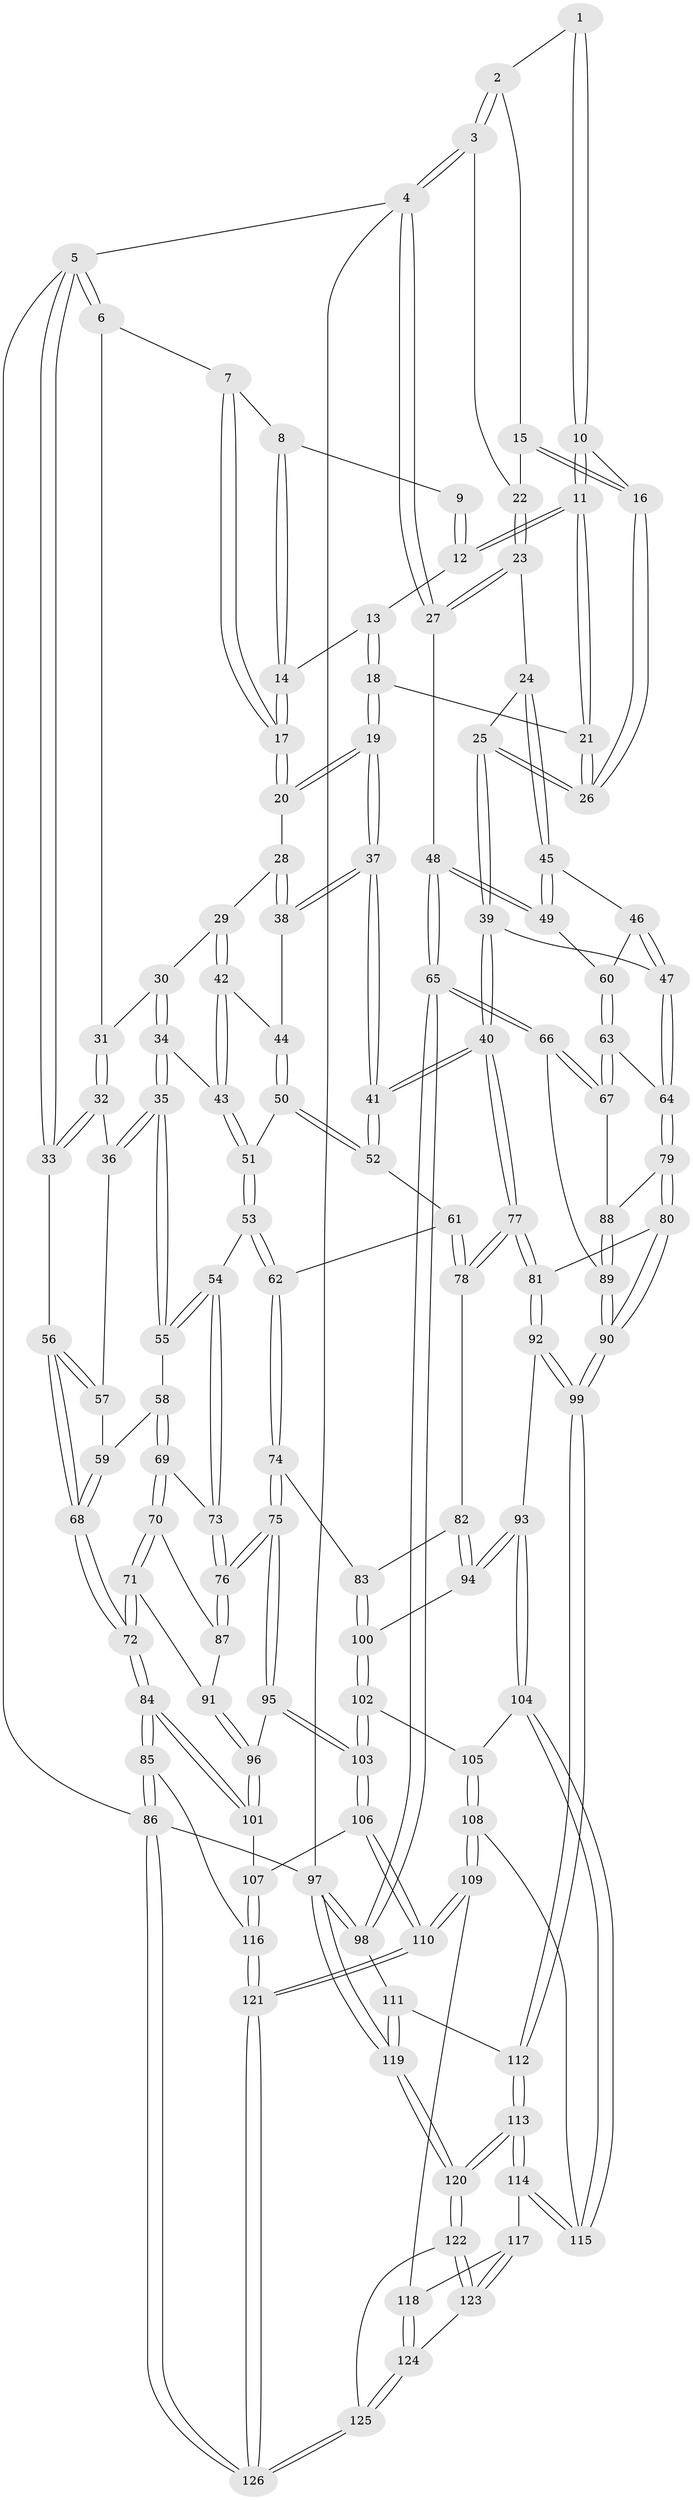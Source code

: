 // Generated by graph-tools (version 1.1) at 2025/27/03/15/25 16:27:56]
// undirected, 126 vertices, 312 edges
graph export_dot {
graph [start="1"]
  node [color=gray90,style=filled];
  1 [pos="+0.7177096835467293+0"];
  2 [pos="+0.9466520303482194+0"];
  3 [pos="+1+0"];
  4 [pos="+1+0"];
  5 [pos="+0+0"];
  6 [pos="+0.08700885411796666+0"];
  7 [pos="+0.2815947588088651+0"];
  8 [pos="+0.5393217600491148+0"];
  9 [pos="+0.5811662854490213+0"];
  10 [pos="+0.7265157829909453+0"];
  11 [pos="+0.6751442879298323+0.10325183649301804"];
  12 [pos="+0.6381834621295163+0.01961128023432849"];
  13 [pos="+0.5556006629614757+0.04992599838780758"];
  14 [pos="+0.5423757569116805+0.036113136330203674"];
  15 [pos="+0.8455971064286514+0.05045108993130157"];
  16 [pos="+0.8167052351726958+0.08973860042711862"];
  17 [pos="+0.44604800254869803+0.1014497739146073"];
  18 [pos="+0.6174338794974138+0.13086849397316275"];
  19 [pos="+0.5764059653314021+0.19180056615022184"];
  20 [pos="+0.44256568293748033+0.12591655661656528"];
  21 [pos="+0.6750370114693092+0.10683821799256582"];
  22 [pos="+0.9403556358655244+0.07144163718337801"];
  23 [pos="+0.9838999603091807+0.21744866983316788"];
  24 [pos="+0.9310769853464365+0.2301379857903439"];
  25 [pos="+0.827016940292441+0.21968545916669577"];
  26 [pos="+0.7954540342305502+0.15400790824414443"];
  27 [pos="+1+0.22896716049792334"];
  28 [pos="+0.42784642516112664+0.13767476907488987"];
  29 [pos="+0.35843386726534066+0.15548806299707518"];
  30 [pos="+0.2852277707671647+0.12578230538982021"];
  31 [pos="+0.19362993683981797+0.03273383114888703"];
  32 [pos="+0.15580109780524287+0.1865810805858566"];
  33 [pos="+0+0.1874631806422177"];
  34 [pos="+0.2592973486064324+0.30683684330807454"];
  35 [pos="+0.2055968128884797+0.3347790013621375"];
  36 [pos="+0.1539934632299938+0.29704231893221006"];
  37 [pos="+0.5801492132785315+0.29334996190924967"];
  38 [pos="+0.44974952996809914+0.28623572248418844"];
  39 [pos="+0.7090244682073682+0.3693296227289653"];
  40 [pos="+0.6461701103944529+0.37840019678317516"];
  41 [pos="+0.6432481100434199+0.3764073408530537"];
  42 [pos="+0.3565606826040549+0.28033373341320383"];
  43 [pos="+0.3222926014132073+0.30065836011780495"];
  44 [pos="+0.43984421454176614+0.2903877428061875"];
  45 [pos="+0.9251346386928375+0.34270500230307827"];
  46 [pos="+0.8724722340005322+0.4078657302311606"];
  47 [pos="+0.7860711550356206+0.43373968412921116"];
  48 [pos="+1+0.4286865058532184"];
  49 [pos="+0.9713183240214849+0.42513188257136625"];
  50 [pos="+0.41764910853288173+0.40754816490930484"];
  51 [pos="+0.36960482141436385+0.3894175322242235"];
  52 [pos="+0.43282468242102945+0.43208345275738697"];
  53 [pos="+0.30545004613806254+0.4320398150964256"];
  54 [pos="+0.254228917345644+0.42691301057472186"];
  55 [pos="+0.20679086284104306+0.3504700107706195"];
  56 [pos="+0+0.2871694397351543"];
  57 [pos="+0.026362912876039493+0.3083804985024996"];
  58 [pos="+0.12954566203387005+0.44807808183869097"];
  59 [pos="+0.09508443062453062+0.45410121271636866"];
  60 [pos="+0.9588368546760774+0.4315009579500136"];
  61 [pos="+0.4220642453296536+0.4661408328791836"];
  62 [pos="+0.38380599398415977+0.49434867228874574"];
  63 [pos="+0.902858021649825+0.5178980698841074"];
  64 [pos="+0.8082538356694793+0.4760819205823842"];
  65 [pos="+1+0.6507630154428269"];
  66 [pos="+1+0.6231424528097662"];
  67 [pos="+0.914207947217231+0.5343476304405209"];
  68 [pos="+0+0.6155839826915815"];
  69 [pos="+0.1618914609095934+0.5214868428631854"];
  70 [pos="+0.16175022381801676+0.5389975186989955"];
  71 [pos="+0.014767138598572767+0.5993840949355811"];
  72 [pos="+0+0.6291741706548082"];
  73 [pos="+0.2532281196936281+0.43891601888931925"];
  74 [pos="+0.3284530383344129+0.6179481358907498"];
  75 [pos="+0.32812614863146977+0.6180893741085883"];
  76 [pos="+0.28070071213010334+0.5722068689698702"];
  77 [pos="+0.604431175160563+0.5316522264935918"];
  78 [pos="+0.5202452695750848+0.5560267316387202"];
  79 [pos="+0.798051594910034+0.5180247355922946"];
  80 [pos="+0.7642099638470011+0.6086717323565314"];
  81 [pos="+0.6136357529732717+0.5486483426496318"];
  82 [pos="+0.5051487961110416+0.5716965307535823"];
  83 [pos="+0.4323324062520599+0.6284963248034082"];
  84 [pos="+0+0.7464624707058475"];
  85 [pos="+0+0.7591990098187952"];
  86 [pos="+0+1"];
  87 [pos="+0.18570749182563562+0.5548982398394808"];
  88 [pos="+0.8540509010119298+0.5851950831816931"];
  89 [pos="+0.808009570437018+0.7056352476439958"];
  90 [pos="+0.8025468576804278+0.708799729322812"];
  91 [pos="+0.16459163195746443+0.6314123841047963"];
  92 [pos="+0.6181436927962276+0.7302538914250779"];
  93 [pos="+0.6166196076527583+0.7316574521877753"];
  94 [pos="+0.5577942420877601+0.7118611390857104"];
  95 [pos="+0.32587590725674687+0.6227897042171079"];
  96 [pos="+0.23154773264585007+0.715174403403181"];
  97 [pos="+1+1"];
  98 [pos="+1+0.7727046905335739"];
  99 [pos="+0.7989460367945354+0.7169176082784482"];
  100 [pos="+0.48053123282606597+0.6978946526352245"];
  101 [pos="+0.22446535635254153+0.7290332764983192"];
  102 [pos="+0.44320380427894734+0.7721654603014109"];
  103 [pos="+0.40541970724168036+0.8023121241177484"];
  104 [pos="+0.6068358566702498+0.7686716727253147"];
  105 [pos="+0.4810532519800443+0.7810431712875087"];
  106 [pos="+0.39401568830024436+0.8356195507081736"];
  107 [pos="+0.23099836813472316+0.7517870792622559"];
  108 [pos="+0.5255345444707996+0.8409529028588831"];
  109 [pos="+0.4601352277916711+0.8895646305710018"];
  110 [pos="+0.3993593610073112+0.8763956335105213"];
  111 [pos="+0.9145785062504438+0.8261192937795508"];
  112 [pos="+0.8235216829200186+0.797113006363946"];
  113 [pos="+0.7760641539988546+0.890615082090068"];
  114 [pos="+0.6247506106161069+0.8494719132056922"];
  115 [pos="+0.6039796926145721+0.8035610475100027"];
  116 [pos="+0.20162473393948419+0.9338367021113241"];
  117 [pos="+0.6079676736067274+0.9098950619035737"];
  118 [pos="+0.49037051481203786+0.9202830984301553"];
  119 [pos="+0.9431005156647952+1"];
  120 [pos="+0.80287618599943+1"];
  121 [pos="+0.2629219404776049+1"];
  122 [pos="+0.7778134612761857+1"];
  123 [pos="+0.617656487079641+0.9556963195511234"];
  124 [pos="+0.5064432414292033+0.9730262610702414"];
  125 [pos="+0.4837788084654453+1"];
  126 [pos="+0.26309976553375447+1"];
  1 -- 2;
  1 -- 10;
  1 -- 10;
  2 -- 3;
  2 -- 3;
  2 -- 15;
  3 -- 4;
  3 -- 4;
  3 -- 22;
  4 -- 5;
  4 -- 27;
  4 -- 27;
  4 -- 97;
  5 -- 6;
  5 -- 6;
  5 -- 33;
  5 -- 33;
  5 -- 86;
  6 -- 7;
  6 -- 31;
  7 -- 8;
  7 -- 17;
  7 -- 17;
  8 -- 9;
  8 -- 14;
  8 -- 14;
  9 -- 12;
  9 -- 12;
  10 -- 11;
  10 -- 11;
  10 -- 16;
  11 -- 12;
  11 -- 12;
  11 -- 21;
  11 -- 21;
  12 -- 13;
  13 -- 14;
  13 -- 18;
  13 -- 18;
  14 -- 17;
  14 -- 17;
  15 -- 16;
  15 -- 16;
  15 -- 22;
  16 -- 26;
  16 -- 26;
  17 -- 20;
  17 -- 20;
  18 -- 19;
  18 -- 19;
  18 -- 21;
  19 -- 20;
  19 -- 20;
  19 -- 37;
  19 -- 37;
  20 -- 28;
  21 -- 26;
  21 -- 26;
  22 -- 23;
  22 -- 23;
  23 -- 24;
  23 -- 27;
  23 -- 27;
  24 -- 25;
  24 -- 45;
  24 -- 45;
  25 -- 26;
  25 -- 26;
  25 -- 39;
  25 -- 39;
  27 -- 48;
  28 -- 29;
  28 -- 38;
  28 -- 38;
  29 -- 30;
  29 -- 42;
  29 -- 42;
  30 -- 31;
  30 -- 34;
  30 -- 34;
  31 -- 32;
  31 -- 32;
  32 -- 33;
  32 -- 33;
  32 -- 36;
  33 -- 56;
  34 -- 35;
  34 -- 35;
  34 -- 43;
  35 -- 36;
  35 -- 36;
  35 -- 55;
  35 -- 55;
  36 -- 57;
  37 -- 38;
  37 -- 38;
  37 -- 41;
  37 -- 41;
  38 -- 44;
  39 -- 40;
  39 -- 40;
  39 -- 47;
  40 -- 41;
  40 -- 41;
  40 -- 77;
  40 -- 77;
  41 -- 52;
  41 -- 52;
  42 -- 43;
  42 -- 43;
  42 -- 44;
  43 -- 51;
  43 -- 51;
  44 -- 50;
  44 -- 50;
  45 -- 46;
  45 -- 49;
  45 -- 49;
  46 -- 47;
  46 -- 47;
  46 -- 60;
  47 -- 64;
  47 -- 64;
  48 -- 49;
  48 -- 49;
  48 -- 65;
  48 -- 65;
  49 -- 60;
  50 -- 51;
  50 -- 52;
  50 -- 52;
  51 -- 53;
  51 -- 53;
  52 -- 61;
  53 -- 54;
  53 -- 62;
  53 -- 62;
  54 -- 55;
  54 -- 55;
  54 -- 73;
  54 -- 73;
  55 -- 58;
  56 -- 57;
  56 -- 57;
  56 -- 68;
  56 -- 68;
  57 -- 59;
  58 -- 59;
  58 -- 69;
  58 -- 69;
  59 -- 68;
  59 -- 68;
  60 -- 63;
  60 -- 63;
  61 -- 62;
  61 -- 78;
  61 -- 78;
  62 -- 74;
  62 -- 74;
  63 -- 64;
  63 -- 67;
  63 -- 67;
  64 -- 79;
  64 -- 79;
  65 -- 66;
  65 -- 66;
  65 -- 98;
  65 -- 98;
  66 -- 67;
  66 -- 67;
  66 -- 89;
  67 -- 88;
  68 -- 72;
  68 -- 72;
  69 -- 70;
  69 -- 70;
  69 -- 73;
  70 -- 71;
  70 -- 71;
  70 -- 87;
  71 -- 72;
  71 -- 72;
  71 -- 91;
  72 -- 84;
  72 -- 84;
  73 -- 76;
  73 -- 76;
  74 -- 75;
  74 -- 75;
  74 -- 83;
  75 -- 76;
  75 -- 76;
  75 -- 95;
  75 -- 95;
  76 -- 87;
  76 -- 87;
  77 -- 78;
  77 -- 78;
  77 -- 81;
  77 -- 81;
  78 -- 82;
  79 -- 80;
  79 -- 80;
  79 -- 88;
  80 -- 81;
  80 -- 90;
  80 -- 90;
  81 -- 92;
  81 -- 92;
  82 -- 83;
  82 -- 94;
  82 -- 94;
  83 -- 100;
  83 -- 100;
  84 -- 85;
  84 -- 85;
  84 -- 101;
  84 -- 101;
  85 -- 86;
  85 -- 86;
  85 -- 116;
  86 -- 126;
  86 -- 126;
  86 -- 97;
  87 -- 91;
  88 -- 89;
  88 -- 89;
  89 -- 90;
  89 -- 90;
  90 -- 99;
  90 -- 99;
  91 -- 96;
  91 -- 96;
  92 -- 93;
  92 -- 99;
  92 -- 99;
  93 -- 94;
  93 -- 94;
  93 -- 104;
  93 -- 104;
  94 -- 100;
  95 -- 96;
  95 -- 103;
  95 -- 103;
  96 -- 101;
  96 -- 101;
  97 -- 98;
  97 -- 98;
  97 -- 119;
  97 -- 119;
  98 -- 111;
  99 -- 112;
  99 -- 112;
  100 -- 102;
  100 -- 102;
  101 -- 107;
  102 -- 103;
  102 -- 103;
  102 -- 105;
  103 -- 106;
  103 -- 106;
  104 -- 105;
  104 -- 115;
  104 -- 115;
  105 -- 108;
  105 -- 108;
  106 -- 107;
  106 -- 110;
  106 -- 110;
  107 -- 116;
  107 -- 116;
  108 -- 109;
  108 -- 109;
  108 -- 115;
  109 -- 110;
  109 -- 110;
  109 -- 118;
  110 -- 121;
  110 -- 121;
  111 -- 112;
  111 -- 119;
  111 -- 119;
  112 -- 113;
  112 -- 113;
  113 -- 114;
  113 -- 114;
  113 -- 120;
  113 -- 120;
  114 -- 115;
  114 -- 115;
  114 -- 117;
  116 -- 121;
  116 -- 121;
  117 -- 118;
  117 -- 123;
  117 -- 123;
  118 -- 124;
  118 -- 124;
  119 -- 120;
  119 -- 120;
  120 -- 122;
  120 -- 122;
  121 -- 126;
  121 -- 126;
  122 -- 123;
  122 -- 123;
  122 -- 125;
  123 -- 124;
  124 -- 125;
  124 -- 125;
  125 -- 126;
  125 -- 126;
}

